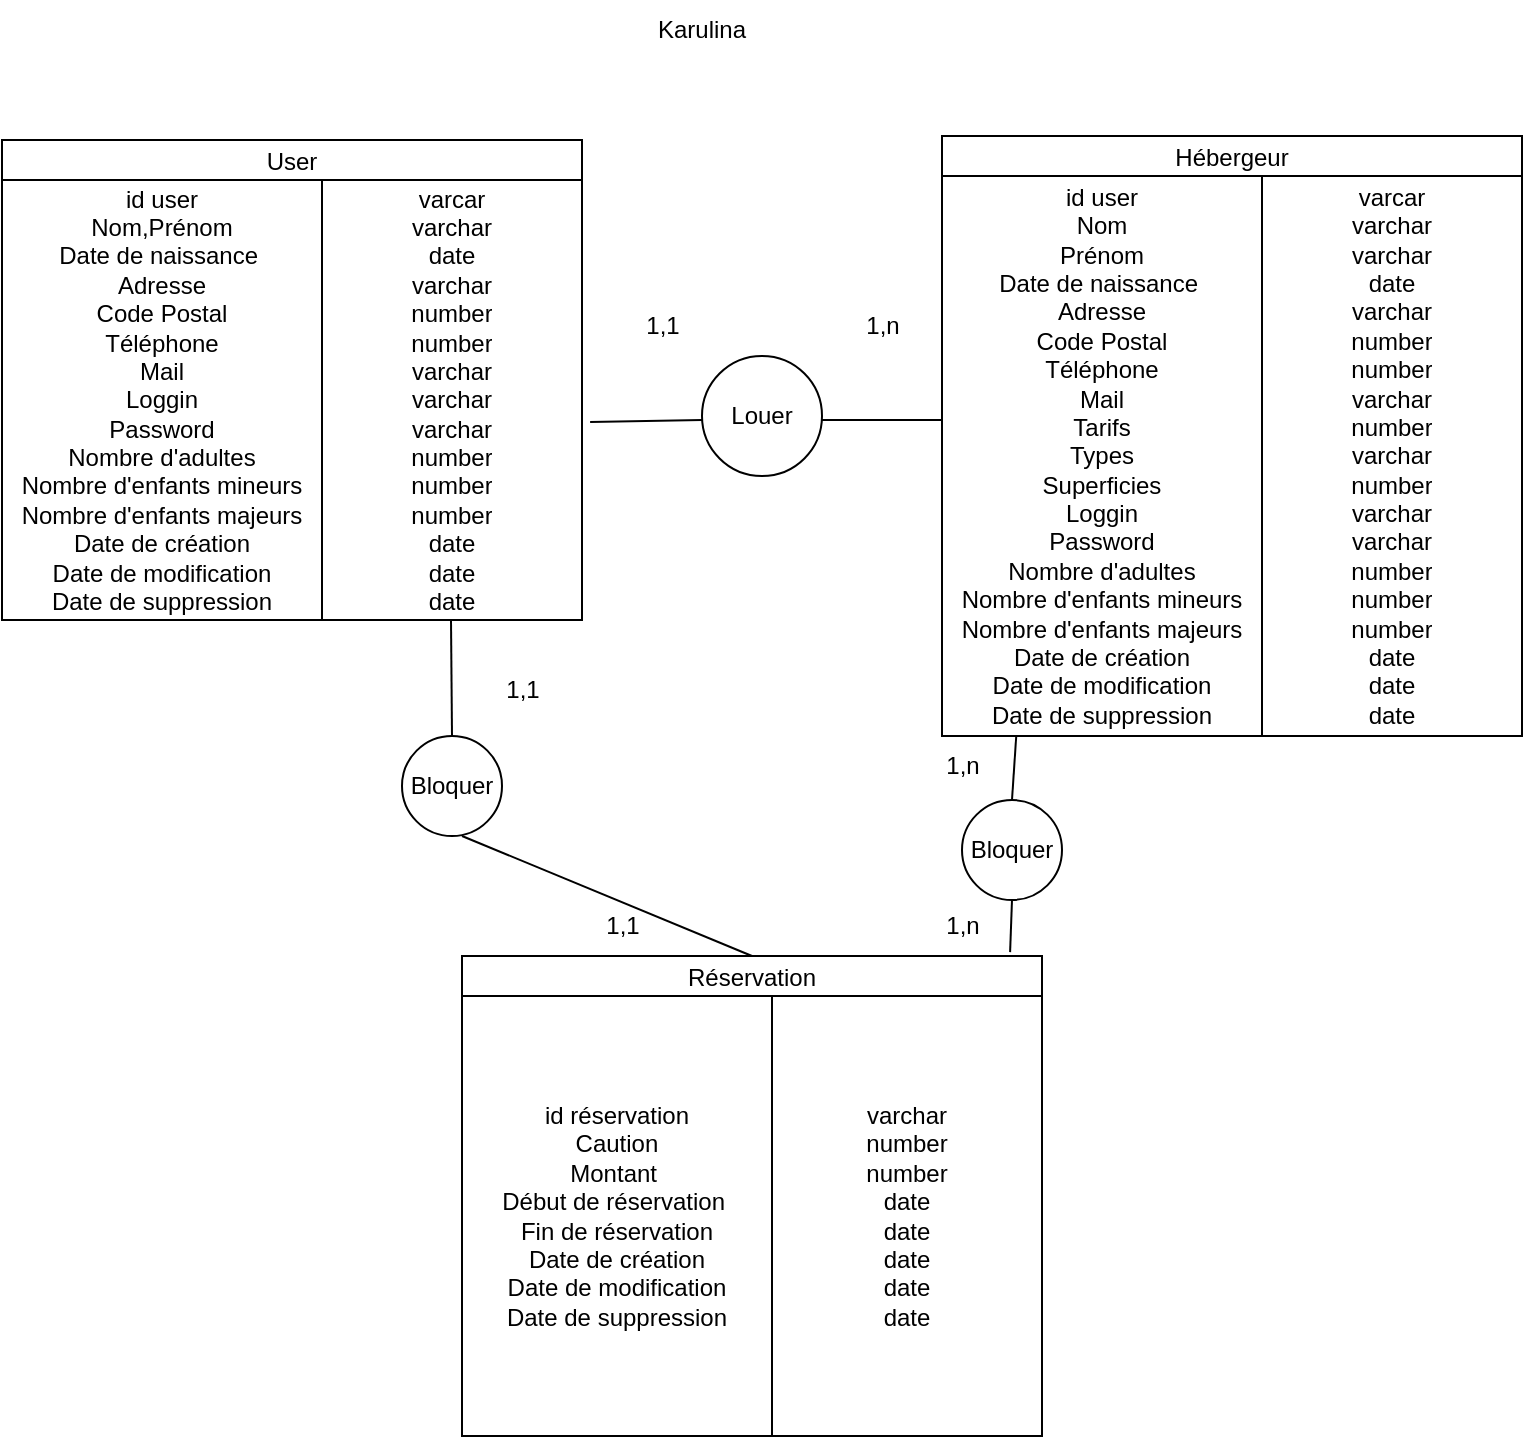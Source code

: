 <mxfile version="24.5.4" type="github">
  <diagram name="Page-1" id="sN1TuHYhFFZQFHvBme8z">
    <mxGraphModel dx="994" dy="476" grid="1" gridSize="10" guides="1" tooltips="1" connect="1" arrows="1" fold="1" page="1" pageScale="1" pageWidth="827" pageHeight="1169" math="0" shadow="0">
      <root>
        <mxCell id="0" />
        <mxCell id="1" parent="0" />
        <mxCell id="rXH0V8Tg6eLGxFPYWAXF-20" value="Karulina" style="text;html=1;align=center;verticalAlign=middle;whiteSpace=wrap;rounded=0;" parent="1" vertex="1">
          <mxGeometry x="360" y="10" width="60" height="30" as="geometry" />
        </mxCell>
        <mxCell id="rXH0V8Tg6eLGxFPYWAXF-21" value="Louer" style="ellipse;whiteSpace=wrap;html=1;aspect=fixed;" parent="1" vertex="1">
          <mxGeometry x="390" y="188" width="60" height="60" as="geometry" />
        </mxCell>
        <mxCell id="rXH0V8Tg6eLGxFPYWAXF-37" value="1,1" style="text;html=1;align=center;verticalAlign=middle;resizable=0;points=[];autosize=1;strokeColor=none;fillColor=none;" parent="1" vertex="1">
          <mxGeometry x="350" y="158" width="40" height="30" as="geometry" />
        </mxCell>
        <mxCell id="rXH0V8Tg6eLGxFPYWAXF-38" value="1,n" style="text;html=1;align=center;verticalAlign=middle;resizable=0;points=[];autosize=1;strokeColor=none;fillColor=none;" parent="1" vertex="1">
          <mxGeometry x="460" y="158" width="40" height="30" as="geometry" />
        </mxCell>
        <mxCell id="rXH0V8Tg6eLGxFPYWAXF-39" value="Bloquer" style="ellipse;whiteSpace=wrap;html=1;aspect=fixed;" parent="1" vertex="1">
          <mxGeometry x="240" y="378" width="50" height="50" as="geometry" />
        </mxCell>
        <mxCell id="rXH0V8Tg6eLGxFPYWAXF-40" value="Bloquer" style="ellipse;whiteSpace=wrap;html=1;aspect=fixed;" parent="1" vertex="1">
          <mxGeometry x="520" y="410" width="50" height="50" as="geometry" />
        </mxCell>
        <mxCell id="rXH0V8Tg6eLGxFPYWAXF-42" value="" style="endArrow=none;html=1;rounded=0;entryX=0.5;entryY=1;entryDx=0;entryDy=0;exitX=0.945;exitY=-0.008;exitDx=0;exitDy=0;exitPerimeter=0;" parent="1" target="rXH0V8Tg6eLGxFPYWAXF-40" edge="1" source="nfDSCfTXi77_VSGzIVfX-66">
          <mxGeometry width="50" height="50" relative="1" as="geometry">
            <mxPoint x="580" y="480" as="sourcePoint" />
            <mxPoint x="630" y="430" as="targetPoint" />
          </mxGeometry>
        </mxCell>
        <mxCell id="rXH0V8Tg6eLGxFPYWAXF-45" value="" style="endArrow=none;html=1;rounded=0;exitX=0.5;exitY=0;exitDx=0;exitDy=0;entryX=0.128;entryY=1;entryDx=0;entryDy=0;entryPerimeter=0;" parent="1" target="nfDSCfTXi77_VSGzIVfX-59" edge="1" source="rXH0V8Tg6eLGxFPYWAXF-40">
          <mxGeometry width="50" height="50" relative="1" as="geometry">
            <mxPoint x="580" y="410" as="sourcePoint" />
            <mxPoint x="540" y="377" as="targetPoint" />
          </mxGeometry>
        </mxCell>
        <mxCell id="rXH0V8Tg6eLGxFPYWAXF-46" value="" style="endArrow=none;html=1;rounded=0;exitX=0.5;exitY=0;exitDx=0;exitDy=0;" parent="1" edge="1" source="rXH0V8Tg6eLGxFPYWAXF-39">
          <mxGeometry width="50" height="50" relative="1" as="geometry">
            <mxPoint x="264.5" y="359" as="sourcePoint" />
            <mxPoint x="264.5" y="320" as="targetPoint" />
          </mxGeometry>
        </mxCell>
        <mxCell id="rXH0V8Tg6eLGxFPYWAXF-47" value="1,1" style="text;html=1;align=center;verticalAlign=middle;resizable=0;points=[];autosize=1;strokeColor=none;fillColor=none;" parent="1" vertex="1">
          <mxGeometry x="280" y="340" width="40" height="30" as="geometry" />
        </mxCell>
        <mxCell id="rXH0V8Tg6eLGxFPYWAXF-48" value="1,n" style="text;html=1;align=center;verticalAlign=middle;resizable=0;points=[];autosize=1;strokeColor=none;fillColor=none;" parent="1" vertex="1">
          <mxGeometry x="500" y="378" width="40" height="30" as="geometry" />
        </mxCell>
        <mxCell id="rXH0V8Tg6eLGxFPYWAXF-49" value="1,1" style="text;html=1;align=center;verticalAlign=middle;resizable=0;points=[];autosize=1;strokeColor=none;fillColor=none;" parent="1" vertex="1">
          <mxGeometry x="330" y="458" width="40" height="30" as="geometry" />
        </mxCell>
        <mxCell id="rXH0V8Tg6eLGxFPYWAXF-50" value="1,n" style="text;html=1;align=center;verticalAlign=middle;resizable=0;points=[];autosize=1;strokeColor=none;fillColor=none;" parent="1" vertex="1">
          <mxGeometry x="500" y="458" width="40" height="30" as="geometry" />
        </mxCell>
        <mxCell id="nfDSCfTXi77_VSGzIVfX-54" value="User" style="shape=table;startSize=20;container=1;collapsible=0;childLayout=tableLayout;" vertex="1" parent="1">
          <mxGeometry x="40" y="80" width="290" height="240" as="geometry" />
        </mxCell>
        <mxCell id="nfDSCfTXi77_VSGzIVfX-55" value="" style="shape=tableRow;horizontal=0;startSize=0;swimlaneHead=0;swimlaneBody=0;strokeColor=inherit;top=0;left=0;bottom=0;right=0;collapsible=0;dropTarget=0;fillColor=none;points=[[0,0.5],[1,0.5]];portConstraint=eastwest;" vertex="1" parent="nfDSCfTXi77_VSGzIVfX-54">
          <mxGeometry y="20" width="290" height="220" as="geometry" />
        </mxCell>
        <mxCell id="nfDSCfTXi77_VSGzIVfX-56" value="id user&lt;div&gt;Nom,Prénom&lt;/div&gt;&lt;div&gt;Date de naissance&amp;nbsp;&lt;/div&gt;&lt;div&gt;Adresse&lt;/div&gt;&lt;div&gt;Code Postal&lt;/div&gt;&lt;div&gt;Téléphone&lt;/div&gt;&lt;div&gt;Mail&lt;/div&gt;&lt;div&gt;Loggin&lt;/div&gt;&lt;div&gt;Password&lt;/div&gt;&lt;div&gt;Nombre d&#39;adultes&lt;/div&gt;&lt;div&gt;Nombre d&#39;enfants mineurs&lt;/div&gt;&lt;div&gt;Nombre d&#39;enfants majeurs&lt;/div&gt;&lt;div&gt;Date de création&lt;/div&gt;&lt;div&gt;Date de modification&lt;/div&gt;&lt;div&gt;Date de suppression&lt;/div&gt;" style="shape=partialRectangle;html=1;whiteSpace=wrap;connectable=0;strokeColor=inherit;overflow=hidden;fillColor=none;top=0;left=0;bottom=0;right=0;pointerEvents=1;" vertex="1" parent="nfDSCfTXi77_VSGzIVfX-55">
          <mxGeometry width="160" height="220" as="geometry">
            <mxRectangle width="160" height="220" as="alternateBounds" />
          </mxGeometry>
        </mxCell>
        <mxCell id="nfDSCfTXi77_VSGzIVfX-57" value="varcar&lt;div&gt;varchar&lt;/div&gt;&lt;div&gt;date&lt;/div&gt;&lt;div&gt;varchar&lt;/div&gt;&lt;div&gt;number&lt;/div&gt;&lt;div&gt;number&lt;/div&gt;&lt;div&gt;varchar&lt;/div&gt;&lt;div&gt;varchar&lt;/div&gt;&lt;div&gt;varchar&lt;/div&gt;&lt;div&gt;number&lt;/div&gt;&lt;div&gt;number&lt;/div&gt;&lt;div&gt;number&lt;br&gt;&lt;/div&gt;&lt;div&gt;date&lt;/div&gt;&lt;div&gt;date&lt;/div&gt;&lt;div&gt;date&lt;/div&gt;" style="shape=partialRectangle;html=1;whiteSpace=wrap;connectable=0;strokeColor=inherit;overflow=hidden;fillColor=none;top=0;left=0;bottom=0;right=0;pointerEvents=1;" vertex="1" parent="nfDSCfTXi77_VSGzIVfX-55">
          <mxGeometry x="160" width="130" height="220" as="geometry">
            <mxRectangle width="130" height="220" as="alternateBounds" />
          </mxGeometry>
        </mxCell>
        <mxCell id="nfDSCfTXi77_VSGzIVfX-58" value="Hébergeur" style="shape=table;startSize=20;container=1;collapsible=0;childLayout=tableLayout;" vertex="1" parent="1">
          <mxGeometry x="510" y="78" width="290" height="300" as="geometry" />
        </mxCell>
        <mxCell id="nfDSCfTXi77_VSGzIVfX-59" value="" style="shape=tableRow;horizontal=0;startSize=0;swimlaneHead=0;swimlaneBody=0;strokeColor=inherit;top=0;left=0;bottom=0;right=0;collapsible=0;dropTarget=0;fillColor=none;points=[[0,0.5],[1,0.5]];portConstraint=eastwest;" vertex="1" parent="nfDSCfTXi77_VSGzIVfX-58">
          <mxGeometry y="20" width="290" height="280" as="geometry" />
        </mxCell>
        <mxCell id="nfDSCfTXi77_VSGzIVfX-60" value="id user&lt;div&gt;Nom&lt;/div&gt;&lt;div&gt;Prénom&lt;/div&gt;&lt;div&gt;Date de naissance&amp;nbsp;&lt;/div&gt;&lt;div&gt;Adresse&lt;/div&gt;&lt;div&gt;Code Postal&lt;/div&gt;&lt;div&gt;Téléphone&lt;/div&gt;&lt;div&gt;Mail&lt;/div&gt;&lt;div&gt;Tarifs&lt;/div&gt;&lt;div&gt;Types&lt;/div&gt;&lt;div&gt;Superficies&lt;/div&gt;&lt;div&gt;Loggin&lt;/div&gt;&lt;div&gt;Password&lt;/div&gt;&lt;div&gt;Nombre d&#39;adultes&lt;/div&gt;&lt;div&gt;Nombre d&#39;enfants mineurs&lt;/div&gt;&lt;div&gt;Nombre d&#39;enfants majeurs&lt;/div&gt;&lt;div&gt;Date de création&lt;/div&gt;&lt;div&gt;Date de modification&lt;/div&gt;&lt;div&gt;Date de suppression&lt;/div&gt;" style="shape=partialRectangle;html=1;whiteSpace=wrap;connectable=0;strokeColor=inherit;overflow=hidden;fillColor=none;top=0;left=0;bottom=0;right=0;pointerEvents=1;" vertex="1" parent="nfDSCfTXi77_VSGzIVfX-59">
          <mxGeometry width="160" height="280" as="geometry">
            <mxRectangle width="160" height="280" as="alternateBounds" />
          </mxGeometry>
        </mxCell>
        <mxCell id="nfDSCfTXi77_VSGzIVfX-61" value="varcar&lt;div&gt;varchar&lt;/div&gt;&lt;div&gt;varchar&lt;/div&gt;&lt;div&gt;date&lt;/div&gt;&lt;div&gt;varchar&lt;/div&gt;&lt;div&gt;number&lt;/div&gt;&lt;div&gt;number&lt;/div&gt;&lt;div&gt;varchar&lt;/div&gt;&lt;div&gt;number&lt;/div&gt;&lt;div&gt;varchar&lt;/div&gt;&lt;div&gt;number&lt;/div&gt;&lt;div&gt;varchar&lt;/div&gt;&lt;div&gt;varchar&lt;/div&gt;&lt;div&gt;number&lt;br&gt;&lt;/div&gt;&lt;div&gt;number&lt;/div&gt;&lt;div&gt;number&lt;/div&gt;&lt;div&gt;date&lt;/div&gt;&lt;div&gt;date&lt;/div&gt;&lt;div&gt;date&lt;/div&gt;" style="shape=partialRectangle;html=1;whiteSpace=wrap;connectable=0;strokeColor=inherit;overflow=hidden;fillColor=none;top=0;left=0;bottom=0;right=0;pointerEvents=1;" vertex="1" parent="nfDSCfTXi77_VSGzIVfX-59">
          <mxGeometry x="160" width="130" height="280" as="geometry">
            <mxRectangle width="130" height="280" as="alternateBounds" />
          </mxGeometry>
        </mxCell>
        <mxCell id="nfDSCfTXi77_VSGzIVfX-64" value="" style="endArrow=none;html=1;rounded=0;fontSize=12;startSize=8;endSize=8;curved=1;exitX=1.014;exitY=0.55;exitDx=0;exitDy=0;exitPerimeter=0;" edge="1" parent="1" source="nfDSCfTXi77_VSGzIVfX-55">
          <mxGeometry width="50" height="50" relative="1" as="geometry">
            <mxPoint x="340" y="270" as="sourcePoint" />
            <mxPoint x="390" y="220" as="targetPoint" />
          </mxGeometry>
        </mxCell>
        <mxCell id="nfDSCfTXi77_VSGzIVfX-65" value="" style="endArrow=none;html=1;rounded=0;fontSize=12;startSize=8;endSize=8;curved=1;" edge="1" parent="1">
          <mxGeometry width="50" height="50" relative="1" as="geometry">
            <mxPoint x="450" y="220" as="sourcePoint" />
            <mxPoint x="510" y="220" as="targetPoint" />
          </mxGeometry>
        </mxCell>
        <mxCell id="nfDSCfTXi77_VSGzIVfX-66" value="Réservation" style="shape=table;startSize=20;container=1;collapsible=0;childLayout=tableLayout;" vertex="1" parent="1">
          <mxGeometry x="270" y="488" width="290" height="240" as="geometry" />
        </mxCell>
        <mxCell id="nfDSCfTXi77_VSGzIVfX-67" value="" style="shape=tableRow;horizontal=0;startSize=0;swimlaneHead=0;swimlaneBody=0;strokeColor=inherit;top=0;left=0;bottom=0;right=0;collapsible=0;dropTarget=0;fillColor=none;points=[[0,0.5],[1,0.5]];portConstraint=eastwest;" vertex="1" parent="nfDSCfTXi77_VSGzIVfX-66">
          <mxGeometry y="20" width="290" height="220" as="geometry" />
        </mxCell>
        <mxCell id="nfDSCfTXi77_VSGzIVfX-68" value="id réservation&lt;div&gt;Caution&lt;/div&gt;&lt;div&gt;Montant&amp;nbsp;&lt;/div&gt;&lt;div&gt;Début de réservation&amp;nbsp;&lt;/div&gt;&lt;div&gt;Fin de réservation&lt;/div&gt;&lt;div&gt;Date de création&lt;/div&gt;&lt;div&gt;Date de modification&lt;/div&gt;&lt;div&gt;Date de suppression&lt;/div&gt;" style="shape=partialRectangle;html=1;whiteSpace=wrap;connectable=0;strokeColor=inherit;overflow=hidden;fillColor=none;top=0;left=0;bottom=0;right=0;pointerEvents=1;" vertex="1" parent="nfDSCfTXi77_VSGzIVfX-67">
          <mxGeometry width="155" height="220" as="geometry">
            <mxRectangle width="155" height="220" as="alternateBounds" />
          </mxGeometry>
        </mxCell>
        <mxCell id="nfDSCfTXi77_VSGzIVfX-69" value="varchar&lt;br&gt;&lt;div&gt;number&lt;/div&gt;&lt;div&gt;number&lt;/div&gt;&lt;div&gt;date&lt;/div&gt;&lt;div&gt;date&lt;/div&gt;&lt;div&gt;date&lt;/div&gt;&lt;div&gt;date&lt;/div&gt;&lt;div&gt;date&lt;/div&gt;" style="shape=partialRectangle;html=1;whiteSpace=wrap;connectable=0;strokeColor=inherit;overflow=hidden;fillColor=none;top=0;left=0;bottom=0;right=0;pointerEvents=1;" vertex="1" parent="nfDSCfTXi77_VSGzIVfX-67">
          <mxGeometry x="155" width="135" height="220" as="geometry">
            <mxRectangle width="135" height="220" as="alternateBounds" />
          </mxGeometry>
        </mxCell>
        <mxCell id="nfDSCfTXi77_VSGzIVfX-72" value="" style="endArrow=none;html=1;rounded=0;fontSize=12;startSize=8;endSize=8;curved=1;exitX=0.5;exitY=0;exitDx=0;exitDy=0;" edge="1" parent="1" source="nfDSCfTXi77_VSGzIVfX-66">
          <mxGeometry width="50" height="50" relative="1" as="geometry">
            <mxPoint x="220" y="478" as="sourcePoint" />
            <mxPoint x="270" y="428" as="targetPoint" />
          </mxGeometry>
        </mxCell>
      </root>
    </mxGraphModel>
  </diagram>
</mxfile>
